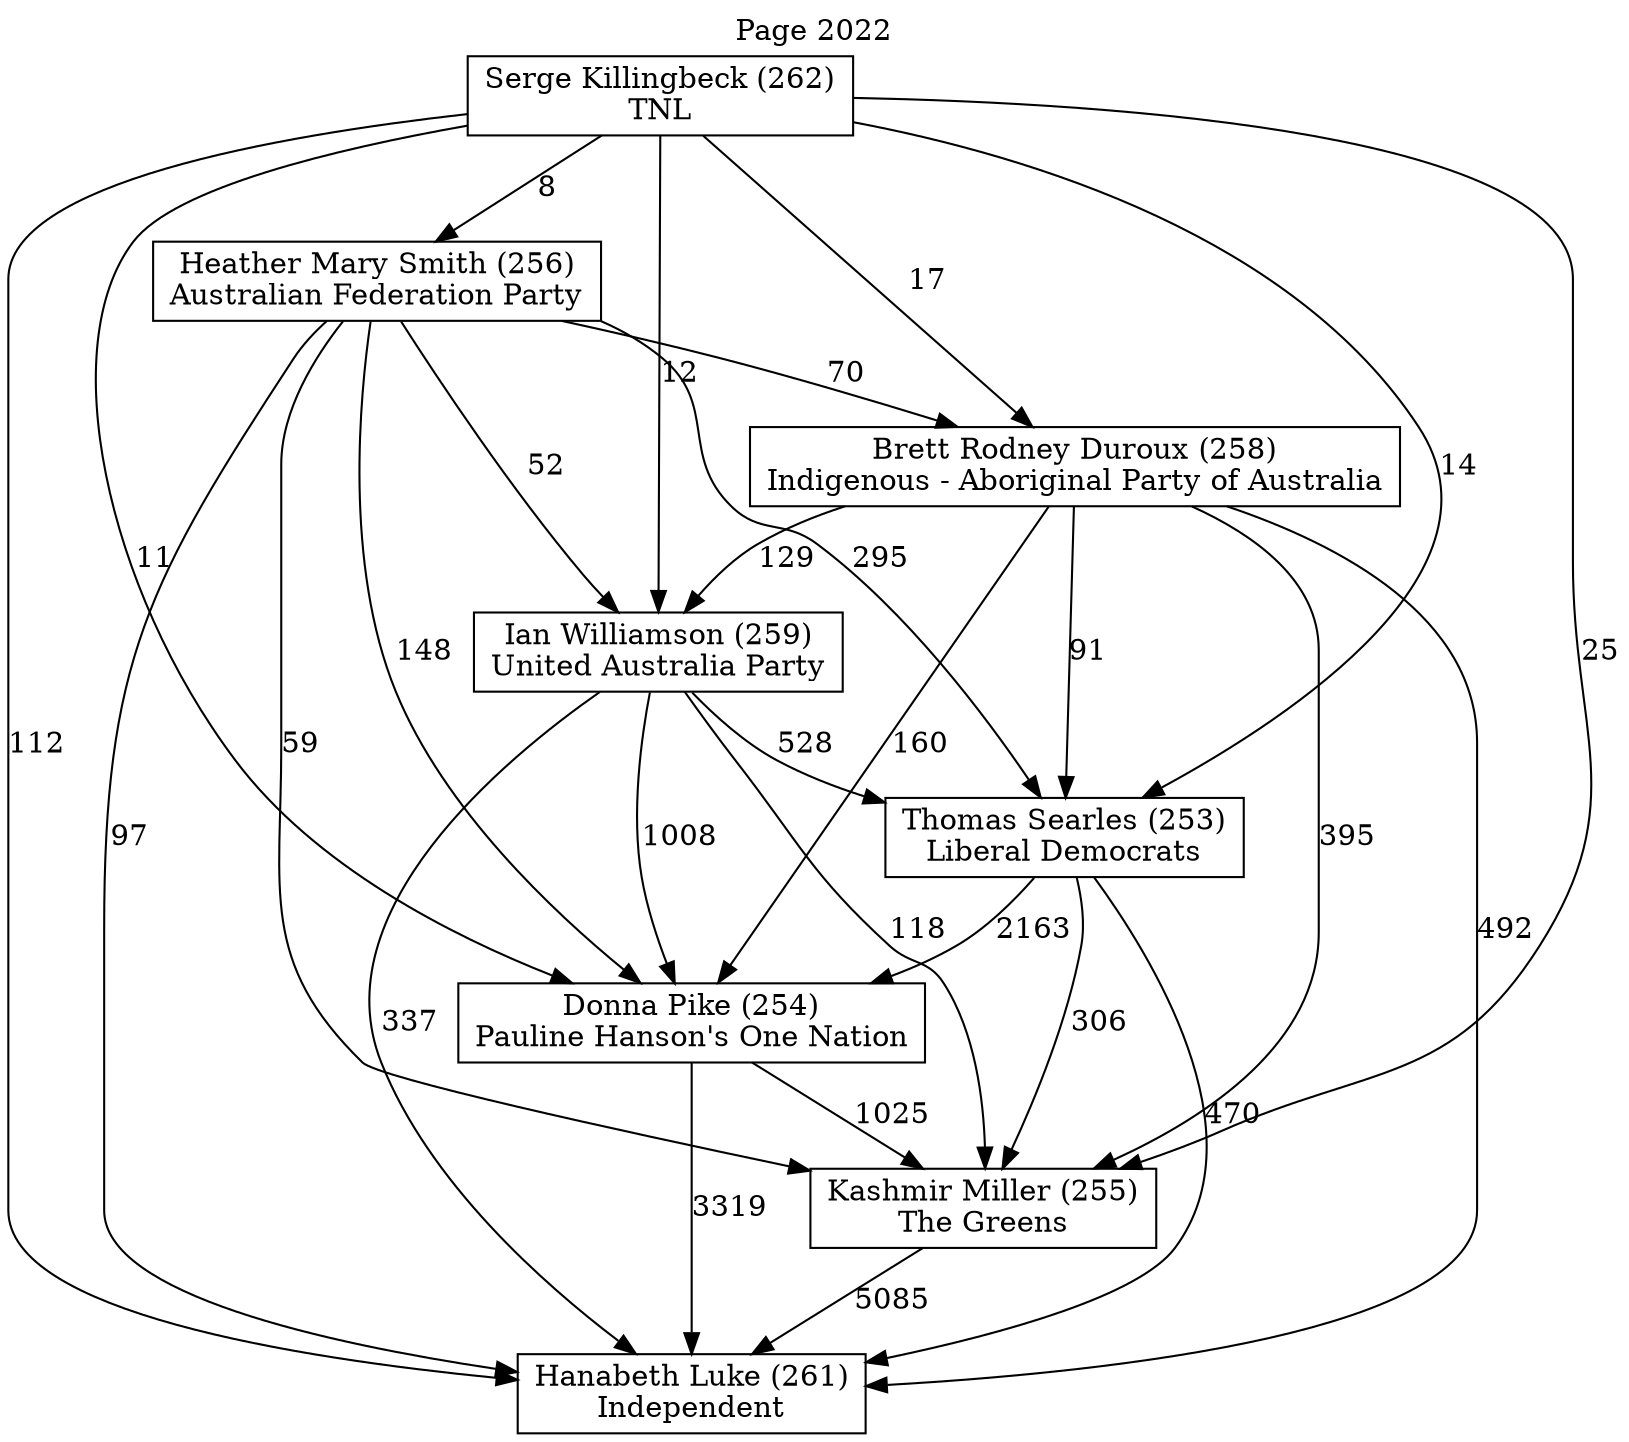 // House preference flow
digraph "Hanabeth Luke (261)_Page_2022" {
	graph [label="Page 2022" labelloc=t mclimit=10]
	node [shape=box]
	"Brett Rodney Duroux (258)" [label="Brett Rodney Duroux (258)
Indigenous - Aboriginal Party of Australia"]
	"Donna Pike (254)" [label="Donna Pike (254)
Pauline Hanson's One Nation"]
	"Hanabeth Luke (261)" [label="Hanabeth Luke (261)
Independent"]
	"Heather Mary Smith (256)" [label="Heather Mary Smith (256)
Australian Federation Party"]
	"Ian Williamson (259)" [label="Ian Williamson (259)
United Australia Party"]
	"Kashmir Miller (255)" [label="Kashmir Miller (255)
The Greens"]
	"Serge Killingbeck (262)" [label="Serge Killingbeck (262)
TNL"]
	"Thomas Searles (253)" [label="Thomas Searles (253)
Liberal Democrats"]
	"Brett Rodney Duroux (258)" -> "Donna Pike (254)" [label=160]
	"Brett Rodney Duroux (258)" -> "Hanabeth Luke (261)" [label=492]
	"Brett Rodney Duroux (258)" -> "Ian Williamson (259)" [label=129]
	"Brett Rodney Duroux (258)" -> "Kashmir Miller (255)" [label=395]
	"Brett Rodney Duroux (258)" -> "Thomas Searles (253)" [label=91]
	"Donna Pike (254)" -> "Hanabeth Luke (261)" [label=3319]
	"Donna Pike (254)" -> "Kashmir Miller (255)" [label=1025]
	"Heather Mary Smith (256)" -> "Brett Rodney Duroux (258)" [label=70]
	"Heather Mary Smith (256)" -> "Donna Pike (254)" [label=148]
	"Heather Mary Smith (256)" -> "Hanabeth Luke (261)" [label=97]
	"Heather Mary Smith (256)" -> "Ian Williamson (259)" [label=52]
	"Heather Mary Smith (256)" -> "Kashmir Miller (255)" [label=59]
	"Heather Mary Smith (256)" -> "Thomas Searles (253)" [label=295]
	"Ian Williamson (259)" -> "Donna Pike (254)" [label=1008]
	"Ian Williamson (259)" -> "Hanabeth Luke (261)" [label=337]
	"Ian Williamson (259)" -> "Kashmir Miller (255)" [label=118]
	"Ian Williamson (259)" -> "Thomas Searles (253)" [label=528]
	"Kashmir Miller (255)" -> "Hanabeth Luke (261)" [label=5085]
	"Serge Killingbeck (262)" -> "Brett Rodney Duroux (258)" [label=17]
	"Serge Killingbeck (262)" -> "Donna Pike (254)" [label=11]
	"Serge Killingbeck (262)" -> "Hanabeth Luke (261)" [label=112]
	"Serge Killingbeck (262)" -> "Heather Mary Smith (256)" [label=8]
	"Serge Killingbeck (262)" -> "Ian Williamson (259)" [label=12]
	"Serge Killingbeck (262)" -> "Kashmir Miller (255)" [label=25]
	"Serge Killingbeck (262)" -> "Thomas Searles (253)" [label=14]
	"Thomas Searles (253)" -> "Donna Pike (254)" [label=2163]
	"Thomas Searles (253)" -> "Hanabeth Luke (261)" [label=470]
	"Thomas Searles (253)" -> "Kashmir Miller (255)" [label=306]
}
